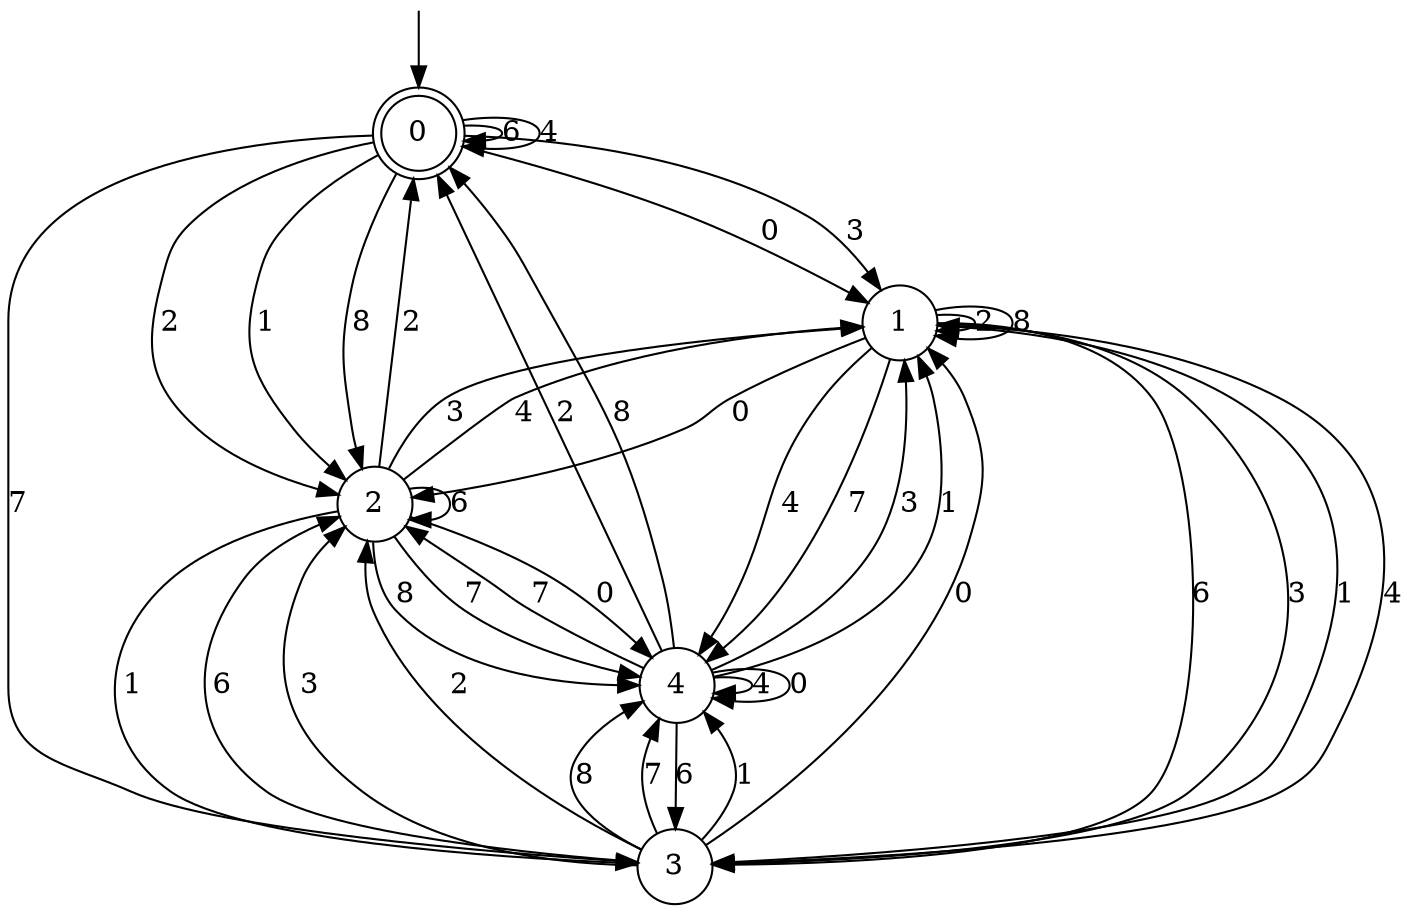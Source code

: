 digraph g {

	s0 [shape="doublecircle" label="0"];
	s1 [shape="circle" label="1"];
	s2 [shape="circle" label="2"];
	s3 [shape="circle" label="3"];
	s4 [shape="circle" label="4"];
	s0 -> s0 [label="6"];
	s0 -> s1 [label="3"];
	s0 -> s2 [label="2"];
	s0 -> s2 [label="1"];
	s0 -> s0 [label="4"];
	s0 -> s1 [label="0"];
	s0 -> s2 [label="8"];
	s0 -> s3 [label="7"];
	s1 -> s3 [label="6"];
	s1 -> s3 [label="3"];
	s1 -> s1 [label="2"];
	s1 -> s3 [label="1"];
	s1 -> s4 [label="4"];
	s1 -> s2 [label="0"];
	s1 -> s1 [label="8"];
	s1 -> s4 [label="7"];
	s2 -> s2 [label="6"];
	s2 -> s1 [label="3"];
	s2 -> s0 [label="2"];
	s2 -> s3 [label="1"];
	s2 -> s1 [label="4"];
	s2 -> s4 [label="0"];
	s2 -> s4 [label="8"];
	s2 -> s4 [label="7"];
	s3 -> s2 [label="6"];
	s3 -> s2 [label="3"];
	s3 -> s2 [label="2"];
	s3 -> s4 [label="1"];
	s3 -> s1 [label="4"];
	s3 -> s1 [label="0"];
	s3 -> s4 [label="8"];
	s3 -> s4 [label="7"];
	s4 -> s3 [label="6"];
	s4 -> s1 [label="3"];
	s4 -> s0 [label="2"];
	s4 -> s1 [label="1"];
	s4 -> s4 [label="4"];
	s4 -> s4 [label="0"];
	s4 -> s0 [label="8"];
	s4 -> s2 [label="7"];

__start0 [label="" shape="none" width="0" height="0"];
__start0 -> s0;

}
